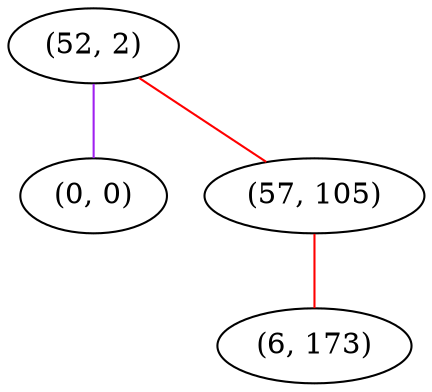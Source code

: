 graph "" {
"(52, 2)";
"(0, 0)";
"(57, 105)";
"(6, 173)";
"(52, 2)" -- "(0, 0)"  [color=purple, key=0, weight=4];
"(52, 2)" -- "(57, 105)"  [color=red, key=0, weight=1];
"(57, 105)" -- "(6, 173)"  [color=red, key=0, weight=1];
}
